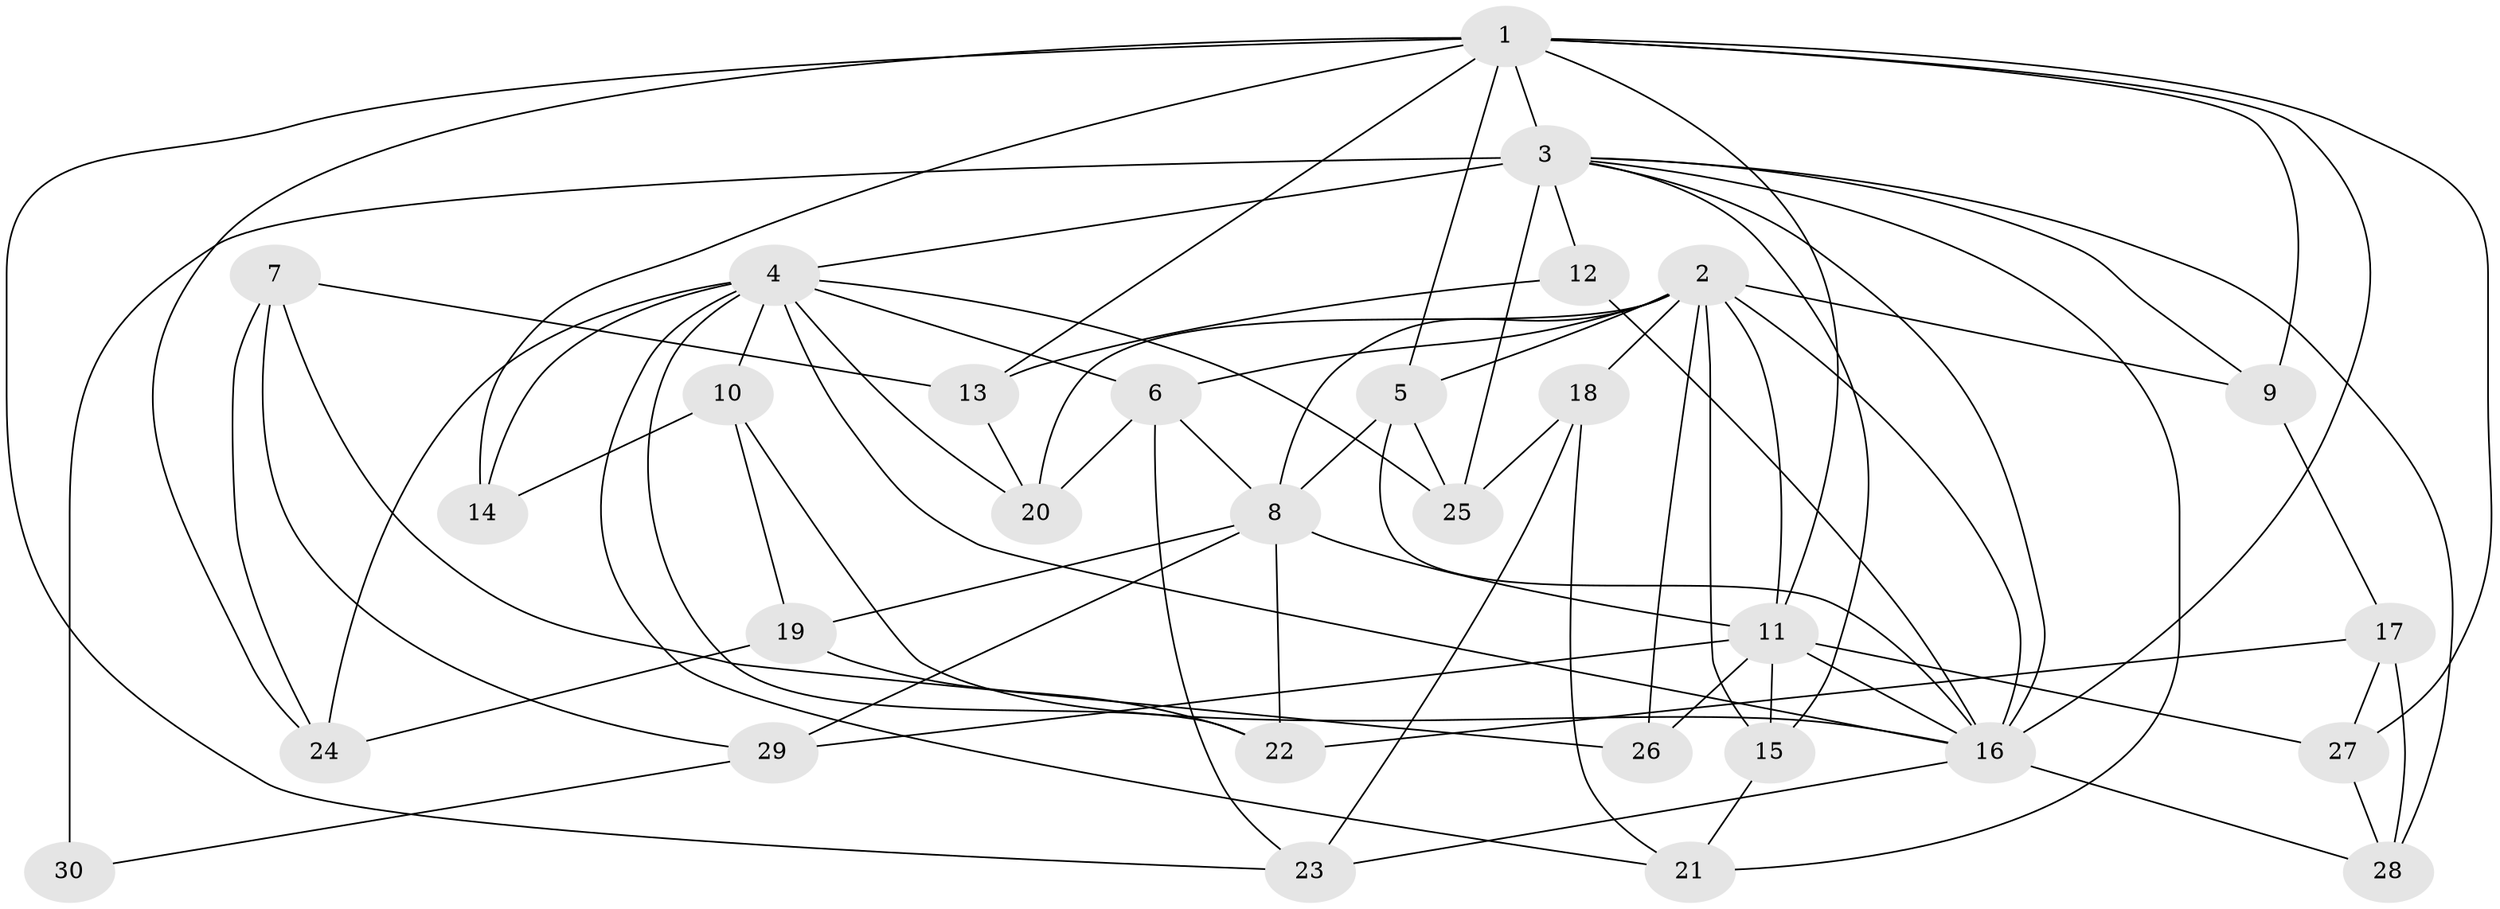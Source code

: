 // original degree distribution, {4: 1.0}
// Generated by graph-tools (version 1.1) at 2025/38/03/09/25 02:38:10]
// undirected, 30 vertices, 77 edges
graph export_dot {
graph [start="1"]
  node [color=gray90,style=filled];
  1;
  2;
  3;
  4;
  5;
  6;
  7;
  8;
  9;
  10;
  11;
  12;
  13;
  14;
  15;
  16;
  17;
  18;
  19;
  20;
  21;
  22;
  23;
  24;
  25;
  26;
  27;
  28;
  29;
  30;
  1 -- 3 [weight=1.0];
  1 -- 5 [weight=2.0];
  1 -- 9 [weight=1.0];
  1 -- 11 [weight=1.0];
  1 -- 13 [weight=1.0];
  1 -- 14 [weight=1.0];
  1 -- 16 [weight=2.0];
  1 -- 23 [weight=1.0];
  1 -- 24 [weight=1.0];
  1 -- 27 [weight=1.0];
  2 -- 5 [weight=1.0];
  2 -- 6 [weight=1.0];
  2 -- 8 [weight=1.0];
  2 -- 9 [weight=1.0];
  2 -- 11 [weight=2.0];
  2 -- 15 [weight=1.0];
  2 -- 16 [weight=1.0];
  2 -- 18 [weight=1.0];
  2 -- 20 [weight=1.0];
  2 -- 26 [weight=2.0];
  3 -- 4 [weight=1.0];
  3 -- 9 [weight=1.0];
  3 -- 12 [weight=1.0];
  3 -- 15 [weight=1.0];
  3 -- 16 [weight=1.0];
  3 -- 21 [weight=1.0];
  3 -- 25 [weight=1.0];
  3 -- 28 [weight=1.0];
  3 -- 30 [weight=3.0];
  4 -- 6 [weight=2.0];
  4 -- 10 [weight=1.0];
  4 -- 14 [weight=2.0];
  4 -- 16 [weight=1.0];
  4 -- 20 [weight=1.0];
  4 -- 21 [weight=1.0];
  4 -- 22 [weight=1.0];
  4 -- 24 [weight=1.0];
  4 -- 25 [weight=1.0];
  5 -- 8 [weight=3.0];
  5 -- 16 [weight=1.0];
  5 -- 25 [weight=1.0];
  6 -- 8 [weight=1.0];
  6 -- 20 [weight=1.0];
  6 -- 23 [weight=1.0];
  7 -- 13 [weight=1.0];
  7 -- 24 [weight=1.0];
  7 -- 26 [weight=1.0];
  7 -- 29 [weight=1.0];
  8 -- 11 [weight=2.0];
  8 -- 19 [weight=1.0];
  8 -- 22 [weight=1.0];
  8 -- 29 [weight=1.0];
  9 -- 17 [weight=1.0];
  10 -- 14 [weight=1.0];
  10 -- 16 [weight=1.0];
  10 -- 19 [weight=1.0];
  11 -- 15 [weight=1.0];
  11 -- 16 [weight=1.0];
  11 -- 26 [weight=1.0];
  11 -- 27 [weight=1.0];
  11 -- 29 [weight=1.0];
  12 -- 13 [weight=1.0];
  12 -- 16 [weight=2.0];
  13 -- 20 [weight=1.0];
  15 -- 21 [weight=1.0];
  16 -- 23 [weight=1.0];
  16 -- 28 [weight=1.0];
  17 -- 22 [weight=1.0];
  17 -- 27 [weight=1.0];
  17 -- 28 [weight=1.0];
  18 -- 21 [weight=1.0];
  18 -- 23 [weight=1.0];
  18 -- 25 [weight=1.0];
  19 -- 22 [weight=1.0];
  19 -- 24 [weight=1.0];
  27 -- 28 [weight=1.0];
  29 -- 30 [weight=1.0];
}
